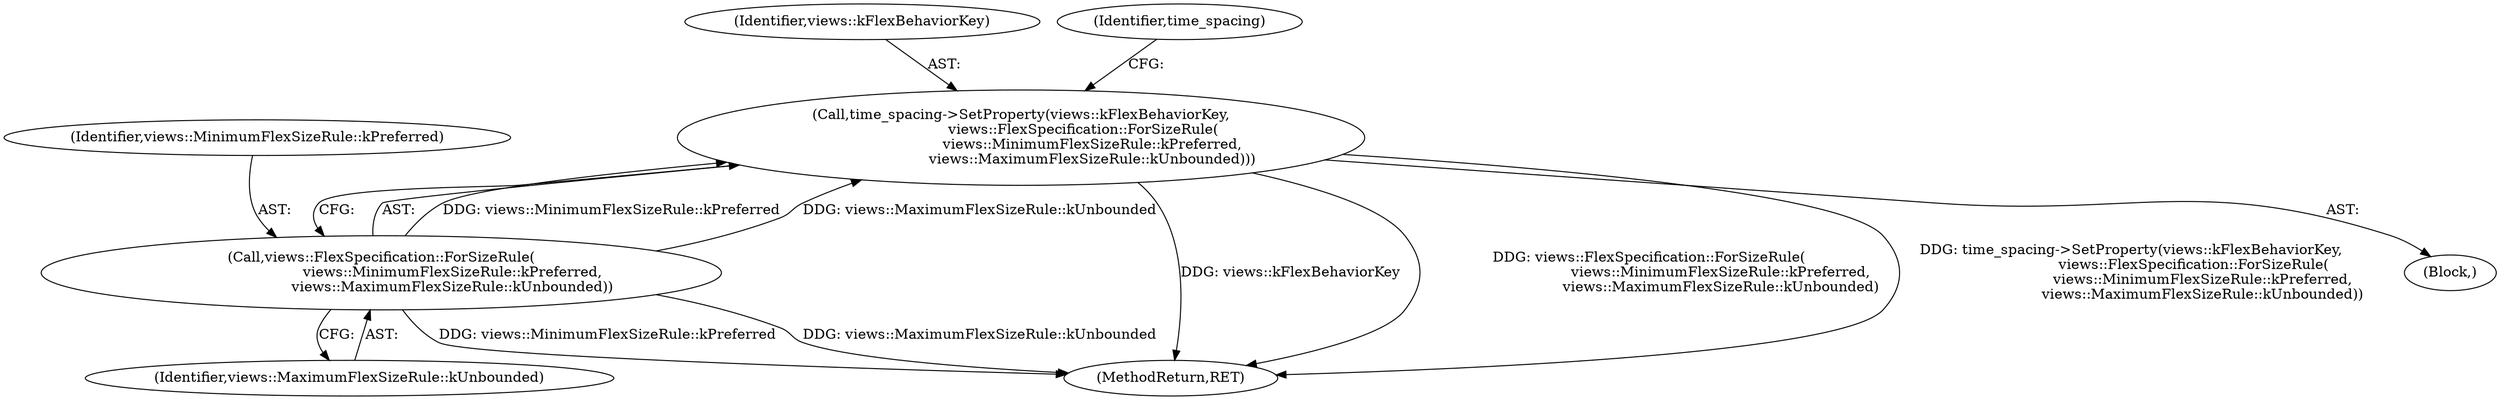 digraph "0_Chrome_c25b198675380f713a56649c857b4367601d4a3d_8@API" {
"1000153" [label="(Call,time_spacing->SetProperty(views::kFlexBehaviorKey,\n                            views::FlexSpecification::ForSizeRule(\n                                views::MinimumFlexSizeRule::kPreferred,\n                                views::MaximumFlexSizeRule::kUnbounded)))"];
"1000155" [label="(Call,views::FlexSpecification::ForSizeRule(\n                                views::MinimumFlexSizeRule::kPreferred,\n                                views::MaximumFlexSizeRule::kUnbounded))"];
"1000156" [label="(Identifier,views::MinimumFlexSizeRule::kPreferred)"];
"1000155" [label="(Call,views::FlexSpecification::ForSizeRule(\n                                views::MinimumFlexSizeRule::kPreferred,\n                                views::MaximumFlexSizeRule::kUnbounded))"];
"1000154" [label="(Identifier,views::kFlexBehaviorKey)"];
"1000160" [label="(Identifier,time_spacing)"];
"1000102" [label="(Block,)"];
"1000175" [label="(MethodReturn,RET)"];
"1000153" [label="(Call,time_spacing->SetProperty(views::kFlexBehaviorKey,\n                            views::FlexSpecification::ForSizeRule(\n                                views::MinimumFlexSizeRule::kPreferred,\n                                views::MaximumFlexSizeRule::kUnbounded)))"];
"1000157" [label="(Identifier,views::MaximumFlexSizeRule::kUnbounded)"];
"1000153" -> "1000102"  [label="AST: "];
"1000153" -> "1000155"  [label="CFG: "];
"1000154" -> "1000153"  [label="AST: "];
"1000155" -> "1000153"  [label="AST: "];
"1000160" -> "1000153"  [label="CFG: "];
"1000153" -> "1000175"  [label="DDG: views::kFlexBehaviorKey"];
"1000153" -> "1000175"  [label="DDG: views::FlexSpecification::ForSizeRule(\n                                views::MinimumFlexSizeRule::kPreferred,\n                                views::MaximumFlexSizeRule::kUnbounded)"];
"1000153" -> "1000175"  [label="DDG: time_spacing->SetProperty(views::kFlexBehaviorKey,\n                            views::FlexSpecification::ForSizeRule(\n                                views::MinimumFlexSizeRule::kPreferred,\n                                views::MaximumFlexSizeRule::kUnbounded))"];
"1000155" -> "1000153"  [label="DDG: views::MinimumFlexSizeRule::kPreferred"];
"1000155" -> "1000153"  [label="DDG: views::MaximumFlexSizeRule::kUnbounded"];
"1000155" -> "1000157"  [label="CFG: "];
"1000156" -> "1000155"  [label="AST: "];
"1000157" -> "1000155"  [label="AST: "];
"1000155" -> "1000175"  [label="DDG: views::MaximumFlexSizeRule::kUnbounded"];
"1000155" -> "1000175"  [label="DDG: views::MinimumFlexSizeRule::kPreferred"];
}
